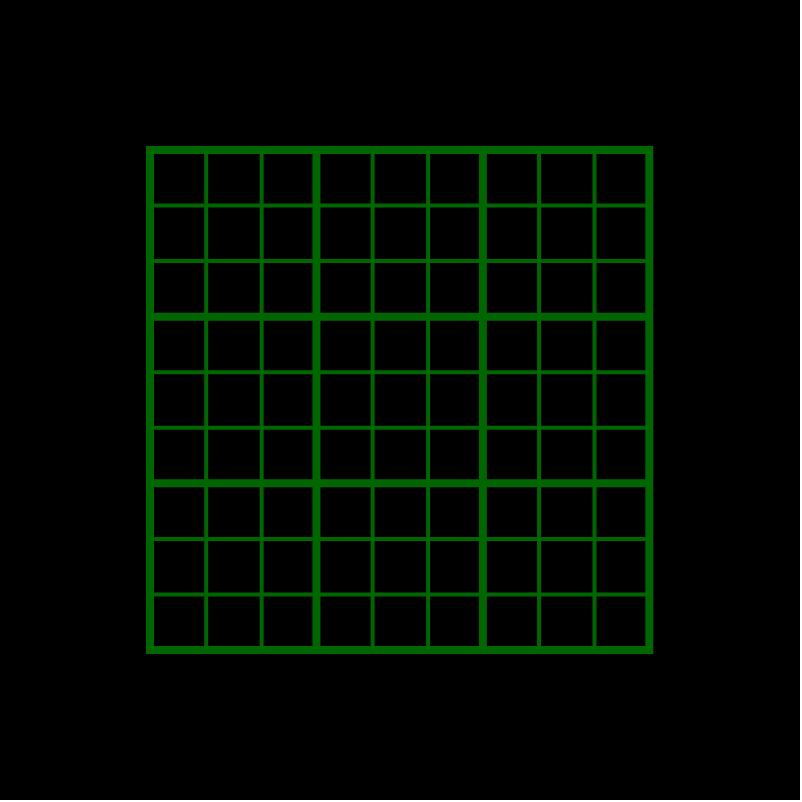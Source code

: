 <mxfile version="14.5.1" type="device"><diagram id="cEDge_qULYt098PoZL4w" name="Seite-1"><mxGraphModel dx="2249" dy="1991" grid="1" gridSize="10" guides="1" tooltips="1" connect="1" arrows="1" fold="1" page="1" pageScale="1" pageWidth="827" pageHeight="1169" math="0" shadow="0"><root><mxCell id="0"/><mxCell id="1" parent="0"/><mxCell id="-d8axbKOIr0w8uNpHN-S-40" value="" style="group" parent="1" vertex="1" connectable="0"><mxGeometry x="-160" width="325" height="325" as="geometry"/></mxCell><mxCell id="-d8axbKOIr0w8uNpHN-S-1" value="" style="whiteSpace=wrap;html=1;aspect=fixed;strokeColor=none;fillColor=#000000;" parent="-d8axbKOIr0w8uNpHN-S-40" vertex="1"><mxGeometry x="-75" y="-75" width="400" height="400" as="geometry"/></mxCell><mxCell id="-d8axbKOIr0w8uNpHN-S-3" value="" style="endArrow=none;html=1;strokeColor=#006600;" parent="-d8axbKOIr0w8uNpHN-S-40" edge="1"><mxGeometry width="50" height="50" relative="1" as="geometry"><mxPoint x="0.347" as="sourcePoint"/><mxPoint x="250" as="targetPoint"/></mxGeometry></mxCell><mxCell id="-d8axbKOIr0w8uNpHN-S-4" value="" style="endArrow=none;html=1;strokeColor=#006600;strokeWidth=2;" parent="-d8axbKOIr0w8uNpHN-S-40" edge="1"><mxGeometry width="50" height="50" relative="1" as="geometry"><mxPoint x="0.347" y="27.778" as="sourcePoint"/><mxPoint x="250" y="27.778" as="targetPoint"/></mxGeometry></mxCell><mxCell id="-d8axbKOIr0w8uNpHN-S-5" value="" style="endArrow=none;html=1;strokeColor=#006600;strokeWidth=2;" parent="-d8axbKOIr0w8uNpHN-S-40" edge="1"><mxGeometry width="50" height="50" relative="1" as="geometry"><mxPoint x="0.347" y="55.556" as="sourcePoint"/><mxPoint x="250" y="55.556" as="targetPoint"/></mxGeometry></mxCell><mxCell id="-d8axbKOIr0w8uNpHN-S-6" value="" style="endArrow=none;html=1;strokeColor=#006600;strokeWidth=2;" parent="-d8axbKOIr0w8uNpHN-S-40" edge="1"><mxGeometry width="50" height="50" relative="1" as="geometry"><mxPoint x="0.347" y="83.333" as="sourcePoint"/><mxPoint x="250" y="83.333" as="targetPoint"/></mxGeometry></mxCell><mxCell id="-d8axbKOIr0w8uNpHN-S-7" value="" style="endArrow=none;html=1;strokeColor=#006600;strokeWidth=2;" parent="-d8axbKOIr0w8uNpHN-S-40" edge="1"><mxGeometry width="50" height="50" relative="1" as="geometry"><mxPoint x="0.347" y="111.111" as="sourcePoint"/><mxPoint x="250" y="111.111" as="targetPoint"/></mxGeometry></mxCell><mxCell id="-d8axbKOIr0w8uNpHN-S-8" value="" style="endArrow=none;html=1;strokeColor=#006600;strokeWidth=2;" parent="-d8axbKOIr0w8uNpHN-S-40" edge="1"><mxGeometry width="50" height="50" relative="1" as="geometry"><mxPoint x="0.347" y="138.889" as="sourcePoint"/><mxPoint x="250" y="138.889" as="targetPoint"/></mxGeometry></mxCell><mxCell id="-d8axbKOIr0w8uNpHN-S-9" value="" style="endArrow=none;html=1;strokeColor=#006600;strokeWidth=4;" parent="-d8axbKOIr0w8uNpHN-S-40" edge="1"><mxGeometry width="50" height="50" relative="1" as="geometry"><mxPoint x="0.347" y="166.667" as="sourcePoint"/><mxPoint x="250" y="166.667" as="targetPoint"/></mxGeometry></mxCell><mxCell id="-d8axbKOIr0w8uNpHN-S-10" value="" style="endArrow=none;html=1;strokeColor=#006600;strokeWidth=2;" parent="-d8axbKOIr0w8uNpHN-S-40" edge="1"><mxGeometry width="50" height="50" relative="1" as="geometry"><mxPoint x="0.347" y="194.444" as="sourcePoint"/><mxPoint x="250" y="194.444" as="targetPoint"/></mxGeometry></mxCell><mxCell id="-d8axbKOIr0w8uNpHN-S-11" value="" style="endArrow=none;html=1;strokeColor=#006600;strokeWidth=2;" parent="-d8axbKOIr0w8uNpHN-S-40" edge="1"><mxGeometry width="50" height="50" relative="1" as="geometry"><mxPoint x="0.347" y="222.222" as="sourcePoint"/><mxPoint x="250" y="222.222" as="targetPoint"/></mxGeometry></mxCell><mxCell id="-d8axbKOIr0w8uNpHN-S-23" value="" style="endArrow=none;html=1;strokeColor=#006600;" parent="-d8axbKOIr0w8uNpHN-S-40" edge="1"><mxGeometry width="50" height="50" relative="1" as="geometry"><mxPoint x="0.347" y="250" as="sourcePoint"/><mxPoint x="250" y="250" as="targetPoint"/></mxGeometry></mxCell><mxCell id="-d8axbKOIr0w8uNpHN-S-24" value="" style="endArrow=none;html=1;strokeColor=#006600;" parent="-d8axbKOIr0w8uNpHN-S-40" edge="1"><mxGeometry width="50" height="50" relative="1" as="geometry"><mxPoint x="250" y="250" as="sourcePoint"/><mxPoint x="250" as="targetPoint"/></mxGeometry></mxCell><mxCell id="-d8axbKOIr0w8uNpHN-S-25" value="" style="endArrow=none;html=1;strokeColor=#006600;strokeWidth=2;" parent="-d8axbKOIr0w8uNpHN-S-40" edge="1"><mxGeometry width="50" height="50" relative="1" as="geometry"><mxPoint x="222.261" y="250" as="sourcePoint"/><mxPoint x="222.261" as="targetPoint"/></mxGeometry></mxCell><mxCell id="-d8axbKOIr0w8uNpHN-S-26" value="" style="endArrow=none;html=1;strokeColor=#006600;strokeWidth=2;" parent="-d8axbKOIr0w8uNpHN-S-40" edge="1"><mxGeometry width="50" height="50" relative="1" as="geometry"><mxPoint x="194.521" y="250" as="sourcePoint"/><mxPoint x="194.521" as="targetPoint"/></mxGeometry></mxCell><mxCell id="-d8axbKOIr0w8uNpHN-S-27" value="" style="endArrow=none;html=1;strokeColor=#006600;" parent="-d8axbKOIr0w8uNpHN-S-40" edge="1"><mxGeometry width="50" height="50" relative="1" as="geometry"><mxPoint x="166.782" y="250" as="sourcePoint"/><mxPoint x="166.782" as="targetPoint"/></mxGeometry></mxCell><mxCell id="-d8axbKOIr0w8uNpHN-S-28" value="" style="endArrow=none;html=1;strokeColor=#006600;strokeWidth=2;" parent="-d8axbKOIr0w8uNpHN-S-40" edge="1"><mxGeometry width="50" height="50" relative="1" as="geometry"><mxPoint x="139.043" y="250" as="sourcePoint"/><mxPoint x="139.043" as="targetPoint"/></mxGeometry></mxCell><mxCell id="-d8axbKOIr0w8uNpHN-S-29" value="" style="endArrow=none;html=1;strokeColor=#006600;strokeWidth=2;" parent="-d8axbKOIr0w8uNpHN-S-40" edge="1"><mxGeometry width="50" height="50" relative="1" as="geometry"><mxPoint x="111.304" y="250" as="sourcePoint"/><mxPoint x="111.304" as="targetPoint"/></mxGeometry></mxCell><mxCell id="-d8axbKOIr0w8uNpHN-S-30" value="" style="endArrow=none;html=1;strokeColor=#006600;" parent="-d8axbKOIr0w8uNpHN-S-40" edge="1"><mxGeometry width="50" height="50" relative="1" as="geometry"><mxPoint x="83.564" y="250" as="sourcePoint"/><mxPoint x="83.564" as="targetPoint"/></mxGeometry></mxCell><mxCell id="-d8axbKOIr0w8uNpHN-S-31" value="" style="endArrow=none;html=1;strokeColor=#006600;strokeWidth=2;" parent="-d8axbKOIr0w8uNpHN-S-40" edge="1"><mxGeometry width="50" height="50" relative="1" as="geometry"><mxPoint x="55.825" y="250" as="sourcePoint"/><mxPoint x="55.825" as="targetPoint"/></mxGeometry></mxCell><mxCell id="-d8axbKOIr0w8uNpHN-S-32" value="" style="endArrow=none;html=1;strokeColor=#006600;strokeWidth=2;" parent="-d8axbKOIr0w8uNpHN-S-40" edge="1"><mxGeometry width="50" height="50" relative="1" as="geometry"><mxPoint x="28.086" y="250" as="sourcePoint"/><mxPoint x="28.086" as="targetPoint"/></mxGeometry></mxCell><mxCell id="-d8axbKOIr0w8uNpHN-S-33" value="" style="endArrow=none;html=1;strokeColor=#006600;" parent="-d8axbKOIr0w8uNpHN-S-40" edge="1"><mxGeometry width="50" height="50" relative="1" as="geometry"><mxPoint x="0.347" y="250" as="sourcePoint"/><mxPoint x="0.347" as="targetPoint"/></mxGeometry></mxCell><mxCell id="-d8axbKOIr0w8uNpHN-S-34" value="" style="endArrow=none;html=1;strokeColor=#006600;strokeWidth=4;" parent="-d8axbKOIr0w8uNpHN-S-40" edge="1"><mxGeometry width="50" height="50" relative="1" as="geometry"><mxPoint x="249.653" y="252" as="sourcePoint"/><mxPoint x="249.653" y="-2" as="targetPoint"/></mxGeometry></mxCell><mxCell id="-d8axbKOIr0w8uNpHN-S-35" value="" style="endArrow=none;html=1;strokeColor=#006600;strokeWidth=4;" parent="-d8axbKOIr0w8uNpHN-S-40" edge="1"><mxGeometry width="50" height="50" relative="1" as="geometry"><mxPoint y="250" as="sourcePoint"/><mxPoint x="251" y="250" as="targetPoint"/></mxGeometry></mxCell><mxCell id="-d8axbKOIr0w8uNpHN-S-36" value="" style="endArrow=none;html=1;strokeColor=#006600;strokeWidth=4;" parent="-d8axbKOIr0w8uNpHN-S-40" edge="1"><mxGeometry width="50" height="50" relative="1" as="geometry"><mxPoint as="sourcePoint"/><mxPoint x="249.653" as="targetPoint"/></mxGeometry></mxCell><mxCell id="-d8axbKOIr0w8uNpHN-S-37" value="" style="endArrow=none;html=1;strokeColor=#006600;strokeWidth=4;" parent="-d8axbKOIr0w8uNpHN-S-40" edge="1"><mxGeometry width="50" height="50" relative="1" as="geometry"><mxPoint y="252" as="sourcePoint"/><mxPoint y="-2" as="targetPoint"/></mxGeometry></mxCell><mxCell id="-d8axbKOIr0w8uNpHN-S-38" value="" style="endArrow=none;html=1;strokeColor=#006600;strokeWidth=4;" parent="-d8axbKOIr0w8uNpHN-S-40" edge="1"><mxGeometry width="50" height="50" relative="1" as="geometry"><mxPoint x="83.218" y="250" as="sourcePoint"/><mxPoint x="83.218" as="targetPoint"/></mxGeometry></mxCell><mxCell id="-d8axbKOIr0w8uNpHN-S-39" value="" style="endArrow=none;html=1;strokeColor=#006600;strokeWidth=4;" parent="-d8axbKOIr0w8uNpHN-S-40" edge="1"><mxGeometry width="50" height="50" relative="1" as="geometry"><mxPoint x="166.436" y="250" as="sourcePoint"/><mxPoint x="166.436" as="targetPoint"/></mxGeometry></mxCell><mxCell id="b1M7FjXZjLj8IpJAMHZ8-3" value="" style="endArrow=none;html=1;strokeColor=#006600;strokeWidth=4;" edge="1" parent="-d8axbKOIr0w8uNpHN-S-40"><mxGeometry width="50" height="50" relative="1" as="geometry"><mxPoint x="0.177" y="83.333" as="sourcePoint"/><mxPoint x="249.83" y="83.333" as="targetPoint"/></mxGeometry></mxCell></root></mxGraphModel></diagram></mxfile>